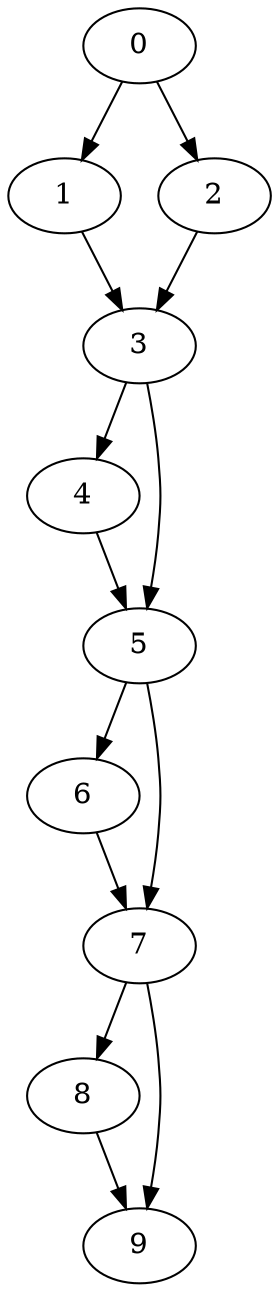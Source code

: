 digraph {
	0
	1
	2
	3
	4
	5
	6
	7
	8
	9
	1 -> 3
	2 -> 3
	5 -> 6
	7 -> 8
	7 -> 9
	8 -> 9
	0 -> 1
	0 -> 2
	3 -> 4
	3 -> 5
	4 -> 5
	5 -> 7
	6 -> 7
}
